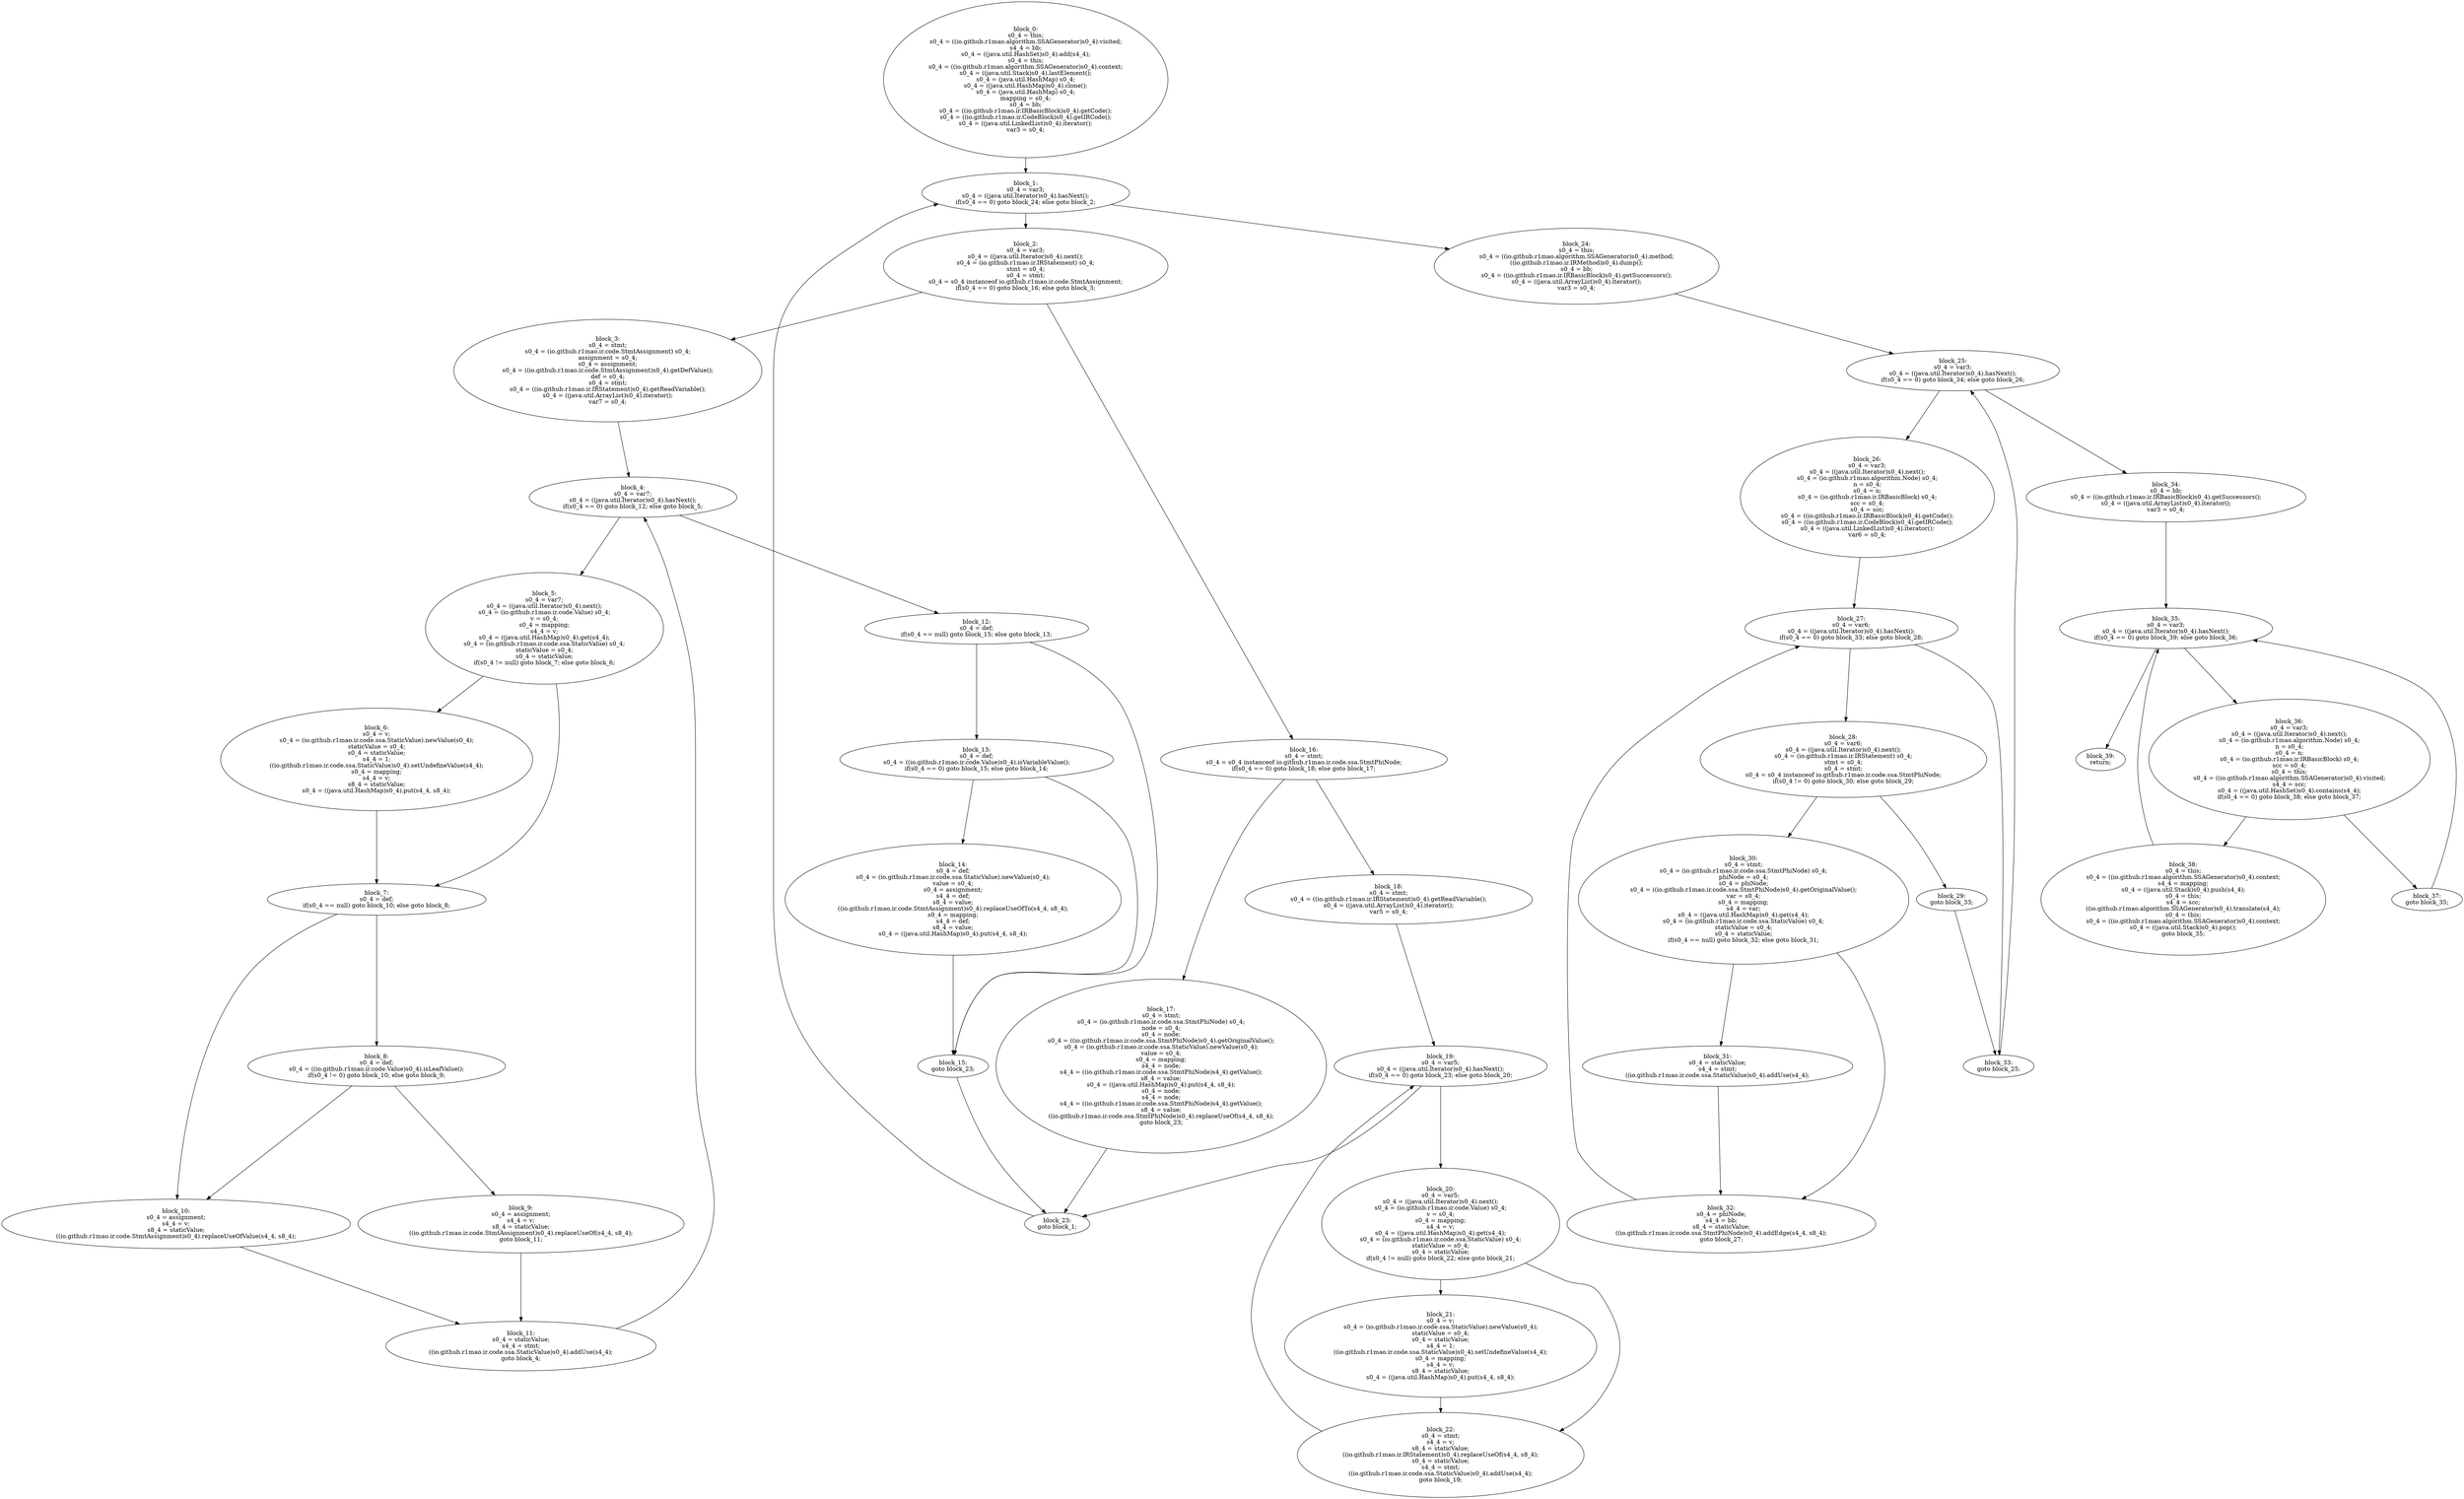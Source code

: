 digraph translate {
	labeljust=l
	0 [label="block_0:
s0_4 = this;
s0_4 = ((io.github.r1mao.algorithm.SSAGenerator)s0_4).visited;
s4_4 = bb;
s0_4 = ((java.util.HashSet)s0_4).add(s4_4);
s0_4 = this;
s0_4 = ((io.github.r1mao.algorithm.SSAGenerator)s0_4).context;
s0_4 = ((java.util.Stack)s0_4).lastElement();
s0_4 = (java.util.HashMap) s0_4;
s0_4 = ((java.util.HashMap)s0_4).clone();
s0_4 = (java.util.HashMap) s0_4;
mapping = s0_4;
s0_4 = bb;
s0_4 = ((io.github.r1mao.ir.IRBasicBlock)s0_4).getCode();
s0_4 = ((io.github.r1mao.ir.CodeBlock)s0_4).getIRCode();
s0_4 = ((java.util.LinkedList)s0_4).iterator();
var3 = s0_4;
"]	1 [label="block_1:
s0_4 = var3;
s0_4 = ((java.util.Iterator)s0_4).hasNext();
if(s0_4 == 0) goto block_24; else goto block_2;
"]	2 [label="block_2:
s0_4 = var3;
s0_4 = ((java.util.Iterator)s0_4).next();
s0_4 = (io.github.r1mao.ir.IRStatement) s0_4;
stmt = s0_4;
s0_4 = stmt;
s0_4 = s0_4 instanceof io.github.r1mao.ir.code.StmtAssignment;
if(s0_4 == 0) goto block_16; else goto block_3;
"]	3 [label="block_3:
s0_4 = stmt;
s0_4 = (io.github.r1mao.ir.code.StmtAssignment) s0_4;
assignment = s0_4;
s0_4 = assignment;
s0_4 = ((io.github.r1mao.ir.code.StmtAssignment)s0_4).getDefValue();
def = s0_4;
s0_4 = stmt;
s0_4 = ((io.github.r1mao.ir.IRStatement)s0_4).getReadVariable();
s0_4 = ((java.util.ArrayList)s0_4).iterator();
var7 = s0_4;
"]	4 [label="block_4:
s0_4 = var7;
s0_4 = ((java.util.Iterator)s0_4).hasNext();
if(s0_4 == 0) goto block_12; else goto block_5;
"]	5 [label="block_5:
s0_4 = var7;
s0_4 = ((java.util.Iterator)s0_4).next();
s0_4 = (io.github.r1mao.ir.code.Value) s0_4;
v = s0_4;
s0_4 = mapping;
s4_4 = v;
s0_4 = ((java.util.HashMap)s0_4).get(s4_4);
s0_4 = (io.github.r1mao.ir.code.ssa.StaticValue) s0_4;
staticValue = s0_4;
s0_4 = staticValue;
if(s0_4 != null) goto block_7; else goto block_6;
"]	6 [label="block_6:
s0_4 = v;
s0_4 = (io.github.r1mao.ir.code.ssa.StaticValue).newValue(s0_4);
staticValue = s0_4;
s0_4 = staticValue;
s4_4 = 1;
((io.github.r1mao.ir.code.ssa.StaticValue)s0_4).setUndefineValue(s4_4);
s0_4 = mapping;
s4_4 = v;
s8_4 = staticValue;
s0_4 = ((java.util.HashMap)s0_4).put(s4_4, s8_4);
"]	7 [label="block_7:
s0_4 = def;
if(s0_4 == null) goto block_10; else goto block_8;
"]	8 [label="block_8:
s0_4 = def;
s0_4 = ((io.github.r1mao.ir.code.Value)s0_4).isLeafValue();
if(s0_4 != 0) goto block_10; else goto block_9;
"]	9 [label="block_9:
s0_4 = assignment;
s4_4 = v;
s8_4 = staticValue;
((io.github.r1mao.ir.code.StmtAssignment)s0_4).replaceUseOf(s4_4, s8_4);
goto block_11;
"]	10 [label="block_10:
s0_4 = assignment;
s4_4 = v;
s8_4 = staticValue;
((io.github.r1mao.ir.code.StmtAssignment)s0_4).replaceUseOfValue(s4_4, s8_4);
"]	11 [label="block_11:
s0_4 = staticValue;
s4_4 = stmt;
((io.github.r1mao.ir.code.ssa.StaticValue)s0_4).addUse(s4_4);
goto block_4;
"]	12 [label="block_12:
s0_4 = def;
if(s0_4 == null) goto block_15; else goto block_13;
"]	13 [label="block_13:
s0_4 = def;
s0_4 = ((io.github.r1mao.ir.code.Value)s0_4).isVariableValue();
if(s0_4 == 0) goto block_15; else goto block_14;
"]	14 [label="block_14:
s0_4 = def;
s0_4 = (io.github.r1mao.ir.code.ssa.StaticValue).newValue(s0_4);
value = s0_4;
s0_4 = assignment;
s4_4 = def;
s8_4 = value;
((io.github.r1mao.ir.code.StmtAssignment)s0_4).replaceUseOfTo(s4_4, s8_4);
s0_4 = mapping;
s4_4 = def;
s8_4 = value;
s0_4 = ((java.util.HashMap)s0_4).put(s4_4, s8_4);
"]	15 [label="block_15:
goto block_23;
"]	16 [label="block_16:
s0_4 = stmt;
s0_4 = s0_4 instanceof io.github.r1mao.ir.code.ssa.StmtPhiNode;
if(s0_4 == 0) goto block_18; else goto block_17;
"]	17 [label="block_17:
s0_4 = stmt;
s0_4 = (io.github.r1mao.ir.code.ssa.StmtPhiNode) s0_4;
node = s0_4;
s0_4 = node;
s0_4 = ((io.github.r1mao.ir.code.ssa.StmtPhiNode)s0_4).getOriginalValue();
s0_4 = (io.github.r1mao.ir.code.ssa.StaticValue).newValue(s0_4);
value = s0_4;
s0_4 = mapping;
s4_4 = node;
s4_4 = ((io.github.r1mao.ir.code.ssa.StmtPhiNode)s4_4).getValue();
s8_4 = value;
s0_4 = ((java.util.HashMap)s0_4).put(s4_4, s8_4);
s0_4 = node;
s4_4 = node;
s4_4 = ((io.github.r1mao.ir.code.ssa.StmtPhiNode)s4_4).getValue();
s8_4 = value;
((io.github.r1mao.ir.code.ssa.StmtPhiNode)s0_4).replaceUseOf(s4_4, s8_4);
goto block_23;
"]	18 [label="block_18:
s0_4 = stmt;
s0_4 = ((io.github.r1mao.ir.IRStatement)s0_4).getReadVariable();
s0_4 = ((java.util.ArrayList)s0_4).iterator();
var5 = s0_4;
"]	19 [label="block_19:
s0_4 = var5;
s0_4 = ((java.util.Iterator)s0_4).hasNext();
if(s0_4 == 0) goto block_23; else goto block_20;
"]	20 [label="block_20:
s0_4 = var5;
s0_4 = ((java.util.Iterator)s0_4).next();
s0_4 = (io.github.r1mao.ir.code.Value) s0_4;
v = s0_4;
s0_4 = mapping;
s4_4 = v;
s0_4 = ((java.util.HashMap)s0_4).get(s4_4);
s0_4 = (io.github.r1mao.ir.code.ssa.StaticValue) s0_4;
staticValue = s0_4;
s0_4 = staticValue;
if(s0_4 != null) goto block_22; else goto block_21;
"]	21 [label="block_21:
s0_4 = v;
s0_4 = (io.github.r1mao.ir.code.ssa.StaticValue).newValue(s0_4);
staticValue = s0_4;
s0_4 = staticValue;
s4_4 = 1;
((io.github.r1mao.ir.code.ssa.StaticValue)s0_4).setUndefineValue(s4_4);
s0_4 = mapping;
s4_4 = v;
s8_4 = staticValue;
s0_4 = ((java.util.HashMap)s0_4).put(s4_4, s8_4);
"]	22 [label="block_22:
s0_4 = stmt;
s4_4 = v;
s8_4 = staticValue;
((io.github.r1mao.ir.IRStatement)s0_4).replaceUseOf(s4_4, s8_4);
s0_4 = staticValue;
s4_4 = stmt;
((io.github.r1mao.ir.code.ssa.StaticValue)s0_4).addUse(s4_4);
goto block_19;
"]	23 [label="block_23:
goto block_1;
"]	24 [label="block_24:
s0_4 = this;
s0_4 = ((io.github.r1mao.algorithm.SSAGenerator)s0_4).method;
((io.github.r1mao.ir.IRMethod)s0_4).dump();
s0_4 = bb;
s0_4 = ((io.github.r1mao.ir.IRBasicBlock)s0_4).getSuccessors();
s0_4 = ((java.util.ArrayList)s0_4).iterator();
var3 = s0_4;
"]	25 [label="block_25:
s0_4 = var3;
s0_4 = ((java.util.Iterator)s0_4).hasNext();
if(s0_4 == 0) goto block_34; else goto block_26;
"]	26 [label="block_26:
s0_4 = var3;
s0_4 = ((java.util.Iterator)s0_4).next();
s0_4 = (io.github.r1mao.algorithm.Node) s0_4;
n = s0_4;
s0_4 = n;
s0_4 = (io.github.r1mao.ir.IRBasicBlock) s0_4;
scc = s0_4;
s0_4 = scc;
s0_4 = ((io.github.r1mao.ir.IRBasicBlock)s0_4).getCode();
s0_4 = ((io.github.r1mao.ir.CodeBlock)s0_4).getIRCode();
s0_4 = ((java.util.LinkedList)s0_4).iterator();
var6 = s0_4;
"]	27 [label="block_27:
s0_4 = var6;
s0_4 = ((java.util.Iterator)s0_4).hasNext();
if(s0_4 == 0) goto block_33; else goto block_28;
"]	28 [label="block_28:
s0_4 = var6;
s0_4 = ((java.util.Iterator)s0_4).next();
s0_4 = (io.github.r1mao.ir.IRStatement) s0_4;
stmt = s0_4;
s0_4 = stmt;
s0_4 = s0_4 instanceof io.github.r1mao.ir.code.ssa.StmtPhiNode;
if(s0_4 != 0) goto block_30; else goto block_29;
"]	29 [label="block_29:
goto block_33;
"]	30 [label="block_30:
s0_4 = stmt;
s0_4 = (io.github.r1mao.ir.code.ssa.StmtPhiNode) s0_4;
phiNode = s0_4;
s0_4 = phiNode;
s0_4 = ((io.github.r1mao.ir.code.ssa.StmtPhiNode)s0_4).getOriginalValue();
var = s0_4;
s0_4 = mapping;
s4_4 = var;
s0_4 = ((java.util.HashMap)s0_4).get(s4_4);
s0_4 = (io.github.r1mao.ir.code.ssa.StaticValue) s0_4;
staticValue = s0_4;
s0_4 = staticValue;
if(s0_4 == null) goto block_32; else goto block_31;
"]	31 [label="block_31:
s0_4 = staticValue;
s4_4 = stmt;
((io.github.r1mao.ir.code.ssa.StaticValue)s0_4).addUse(s4_4);
"]	32 [label="block_32:
s0_4 = phiNode;
s4_4 = bb;
s8_4 = staticValue;
((io.github.r1mao.ir.code.ssa.StmtPhiNode)s0_4).addEdge(s4_4, s8_4);
goto block_27;
"]	33 [label="block_33:
goto block_25;
"]	34 [label="block_34:
s0_4 = bb;
s0_4 = ((io.github.r1mao.ir.IRBasicBlock)s0_4).getSuccessors();
s0_4 = ((java.util.ArrayList)s0_4).iterator();
var3 = s0_4;
"]	35 [label="block_35:
s0_4 = var3;
s0_4 = ((java.util.Iterator)s0_4).hasNext();
if(s0_4 == 0) goto block_39; else goto block_36;
"]	36 [label="block_36:
s0_4 = var3;
s0_4 = ((java.util.Iterator)s0_4).next();
s0_4 = (io.github.r1mao.algorithm.Node) s0_4;
n = s0_4;
s0_4 = n;
s0_4 = (io.github.r1mao.ir.IRBasicBlock) s0_4;
scc = s0_4;
s0_4 = this;
s0_4 = ((io.github.r1mao.algorithm.SSAGenerator)s0_4).visited;
s4_4 = scc;
s0_4 = ((java.util.HashSet)s0_4).contains(s4_4);
if(s0_4 == 0) goto block_38; else goto block_37;
"]	37 [label="block_37:
goto block_35;
"]	38 [label="block_38:
s0_4 = this;
s0_4 = ((io.github.r1mao.algorithm.SSAGenerator)s0_4).context;
s4_4 = mapping;
s0_4 = ((java.util.Stack)s0_4).push(s4_4);
s0_4 = this;
s4_4 = scc;
((io.github.r1mao.algorithm.SSAGenerator)s0_4).translate(s4_4);
s0_4 = this;
s0_4 = ((io.github.r1mao.algorithm.SSAGenerator)s0_4).context;
s0_4 = ((java.util.Stack)s0_4).pop();
goto block_35;
"]	39 [label="block_39:
return;
"]	0 -> 1
	1 -> 24
	1 -> 2
	2 -> 16
	2 -> 3
	3 -> 4
	4 -> 12
	4 -> 5
	5 -> 7
	5 -> 6
	6 -> 7
	7 -> 10
	7 -> 8
	8 -> 10
	8 -> 9
	9 -> 11
	10 -> 11
	11 -> 4
	12 -> 15
	12 -> 13
	13 -> 15
	13 -> 14
	14 -> 15
	15 -> 23
	16 -> 18
	16 -> 17
	17 -> 23
	18 -> 19
	19 -> 23
	19 -> 20
	20 -> 22
	20 -> 21
	21 -> 22
	22 -> 19
	23 -> 1
	24 -> 25
	25 -> 34
	25 -> 26
	26 -> 27
	27 -> 33
	27 -> 28
	28 -> 30
	28 -> 29
	29 -> 33
	30 -> 32
	30 -> 31
	31 -> 32
	32 -> 27
	33 -> 25
	34 -> 35
	35 -> 39
	35 -> 36
	36 -> 38
	36 -> 37
	37 -> 35
	38 -> 35
}